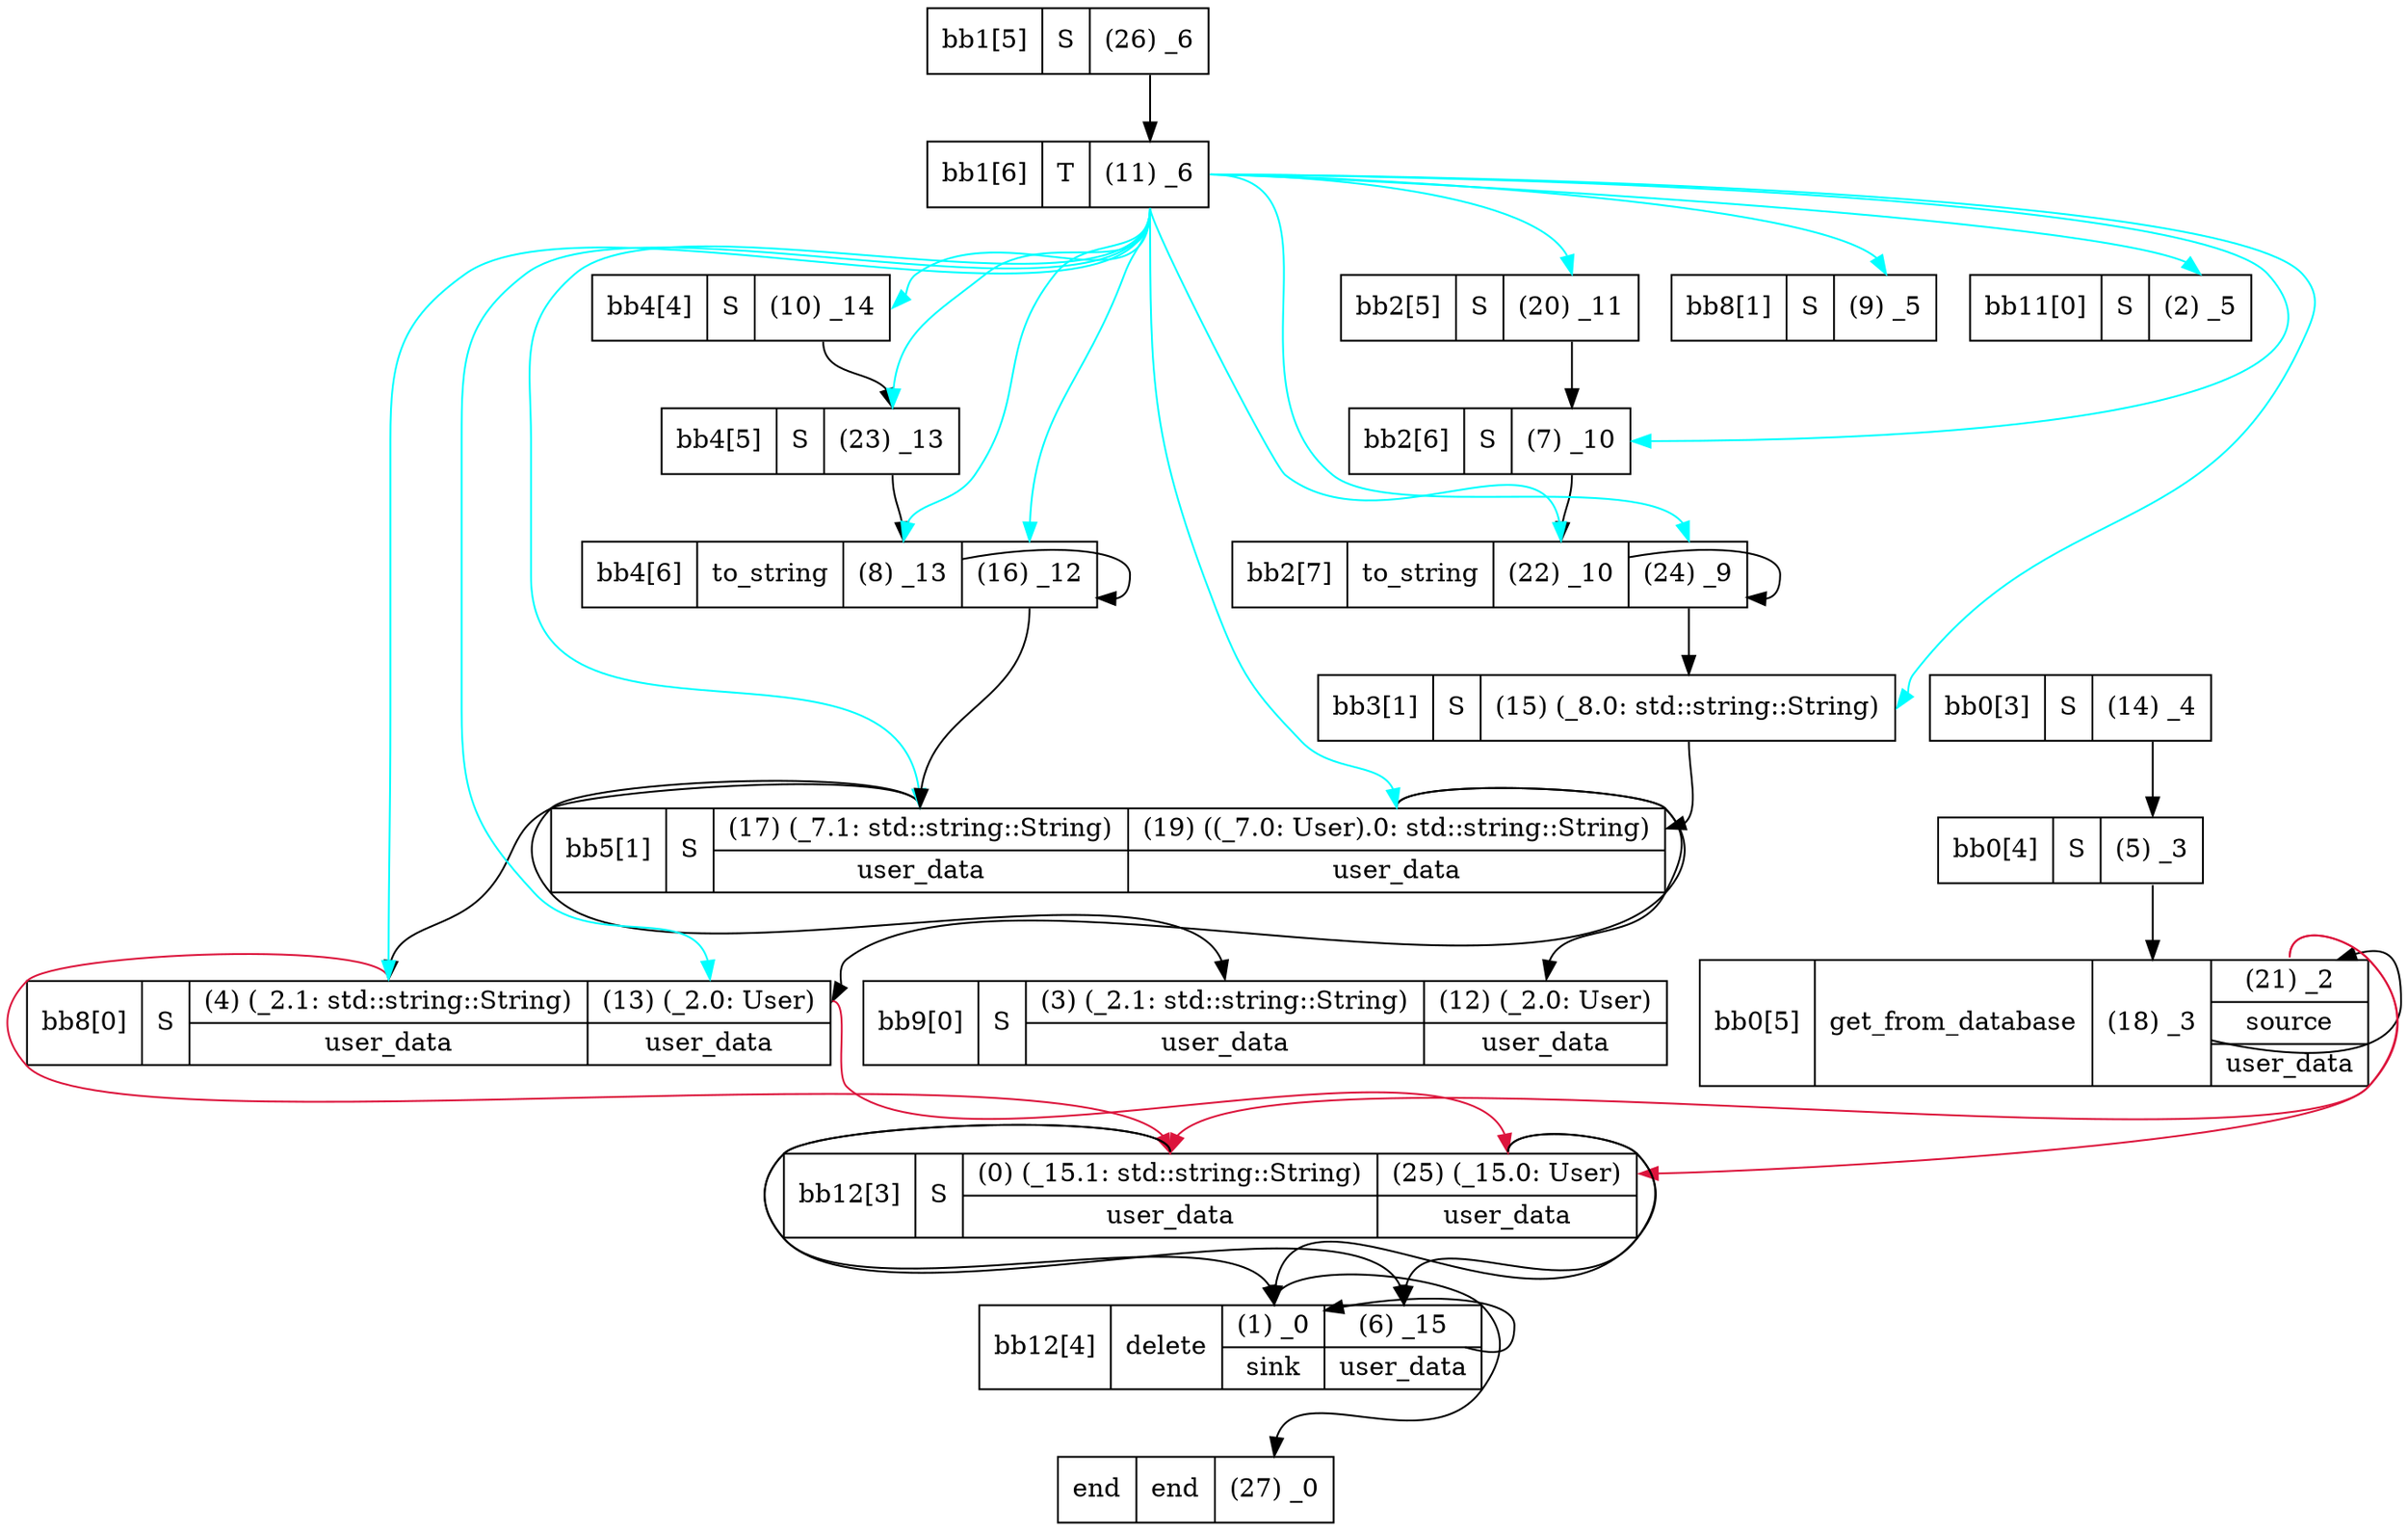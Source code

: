 digraph g {
    n4780899728[label="bb5[1]|S|{<p17> (17) (_7.1: std::string::String)| user_data}|{<p19> (19) ((_7.0: User).0: std::string::String)| user_data}"][shape="record"];
    n4780888432[label="bb2[6]|S|<p7> (7) _10"][shape="record"];
    n4780917456[label="bb9[0]|S|{<p3> (3) (_2.1: std::string::String)| user_data}|{<p12> (12) (_2.0: User)| user_data}"][shape="record"];
    n4780900176[label="bb8[0]|S|{<p4> (4) (_2.1: std::string::String)| user_data}|{<p13> (13) (_2.0: User)| user_data}"][shape="record"];
    n4780602672[label="bb2[5]|S|<p20> (20) _11"][shape="record"];
    n4780891760[label="bb3[1]|S|<p15> (15) (_8.0: std::string::String)"][shape="record"];
    n4780888128[label="bb0[4]|S|<p5> (5) _3"][shape="record"];
    n4780661456[label="bb0[5]|get_from_database|<p18> (18) _3|{<p21> (21) _2| source| user_data}"][shape="record"];
    n4780891600[label="bb4[5]|S|<p23> (23) _13"][shape="record"];
    n5047874752[label="end|end|<p27> (27) _0"][shape="record"];
    n4780891888[label="bb4[4]|S|<p10> (10) _14"][shape="record"];
    n4780868352[label="bb2[7]|to_string|<p22> (22) _10|<p24> (24) _9"][shape="record"];
    n4780881968[label="bb1[5]|S|<p26> (26) _6"][shape="record"];
    n4780913760[label="bb8[1]|S|<p9> (9) _5"][shape="record"];
    n4780893488[label="bb12[3]|S|{<p0> (0) (_15.1: std::string::String)| user_data}|{<p25> (25) (_15.0: User)| user_data}"][shape="record"];
    n4780886352[label="bb11[0]|S|<p2> (2) _5"][shape="record"];
    n4780930048[label="bb1[6]|T|<p11> (11) _6"][shape="record"];
    n4780918928[label="bb12[4]|delete|{<p1> (1) _0| sink}|{<p6> (6) _15| user_data}"][shape="record"];
    n4780888512[label="bb0[3]|S|<p14> (14) _4"][shape="record"];
    n4780892960[label="bb4[6]|to_string|<p8> (8) _13|<p16> (16) _12"][shape="record"];
    n4780893488:p25 -> n4780918928:p6[label=""];
    n4780661456:p21 -> n4780893488:p0[label=""][color="crimson"];
    n4780930048:p11 -> n4780891888:p10[label=""][color="aqua"];
    n4780930048:p11 -> n4780891600:p23[label=""][color="aqua"];
    n4780930048:p11 -> n4780899728:p17[label=""][color="aqua"];
    n4780900176:p13 -> n4780893488:p25[label=""][color="crimson"];
    n4780918928:p6 -> n4780918928:p1[label=""];
    n4780918928:p1 -> n5047874752:p27[label=""];
    n4780661456:p21 -> n4780893488:p25[label=""][color="crimson"];
    n4780900176:p4 -> n4780893488:p0[label=""][color="crimson"];
    n4780602672:p20 -> n4780888432:p7[label=""];
    n4780891888:p10 -> n4780891600:p23[label=""];
    n4780930048:p11 -> n4780868352:p24[label=""][color="aqua"];
    n4780930048:p11 -> n4780900176:p13[label=""][color="aqua"];
    n4780930048:p11 -> n4780892960:p8[label=""][color="aqua"];
    n4780899728:p17 -> n4780900176:p4[label=""];
    n4780661456:p18 -> n4780661456:p21[label=""];
    n4780868352:p24 -> n4780891760:p15[label=""];
    n4780891760:p15 -> n4780899728:p19[label=""];
    n4780899728:p19 -> n4780917456:p12[label=""];
    n4780930048:p11 -> n4780602672:p20[label=""][color="aqua"];
    n4780930048:p11 -> n4780892960:p16[label=""][color="aqua"];
    n4780930048:p11 -> n4780900176:p4[label=""][color="aqua"];
    n4780930048:p11 -> n4780868352:p22[label=""][color="aqua"];
    n4780888128:p5 -> n4780661456:p18[label=""];
    n4780888432:p7 -> n4780868352:p22[label=""];
    n4780891600:p23 -> n4780892960:p8[label=""];
    n4780892960:p8 -> n4780892960:p16[label=""];
    n4780930048:p11 -> n4780899728:p19[label=""][color="aqua"];
    n4780893488:p0 -> n4780918928:p1[label=""];
    n4780930048:p11 -> n4780891760:p15[label=""][color="aqua"];
    n4780888512:p14 -> n4780888128:p5[label=""];
    n4780893488:p25 -> n4780918928:p1[label=""];
    n4780930048:p11 -> n4780886352:p2[label=""][color="aqua"];
    n4780899728:p19 -> n4780900176:p13[label=""];
    n4780893488:p0 -> n4780918928:p6[label=""];
    n4780868352:p22 -> n4780868352:p24[label=""];
    n4780930048:p11 -> n4780913760:p9[label=""][color="aqua"];
    n4780881968:p26 -> n4780930048:p11[label=""];
    n4780892960:p16 -> n4780899728:p17[label=""];
    n4780899728:p17 -> n4780917456:p3[label=""];
    n4780930048:p11 -> n4780888432:p7[label=""][color="aqua"];
}
